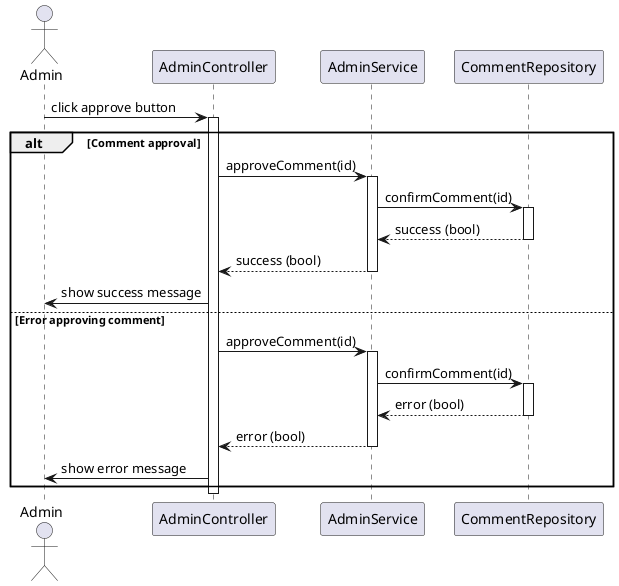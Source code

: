 @startuml

actor Admin
participant AdminController
participant AdminService
participant CommentRepository

Admin -> AdminController : click approve button
activate AdminController

alt Comment approval
    AdminController -> AdminService : approveComment(id)
    activate AdminService

    AdminService -> CommentRepository : confirmComment(id)
    activate CommentRepository

    CommentRepository --> AdminService : success (bool)
    deactivate CommentRepository

    AdminService --> AdminController : success (bool)
    deactivate AdminService

    AdminController -> Admin : show success message
else Error approving comment
    AdminController -> AdminService : approveComment(id)
    activate AdminService

    AdminService -> CommentRepository : confirmComment(id)
    activate CommentRepository

    CommentRepository --> AdminService : error (bool)
    deactivate CommentRepository

    AdminService --> AdminController : error (bool)
    deactivate AdminService

    AdminController -> Admin : show error message
end

deactivate AdminController

@enduml
